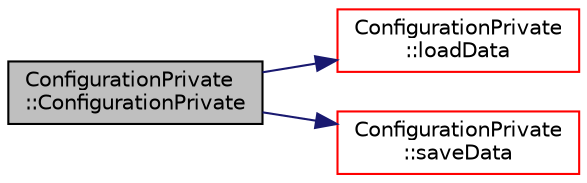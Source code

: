 digraph "ConfigurationPrivate::ConfigurationPrivate"
{
 // LATEX_PDF_SIZE
  edge [fontname="Helvetica",fontsize="10",labelfontname="Helvetica",labelfontsize="10"];
  node [fontname="Helvetica",fontsize="10",shape=record];
  rankdir="LR";
  Node1 [label="ConfigurationPrivate\l::ConfigurationPrivate",height=0.2,width=0.4,color="black", fillcolor="grey75", style="filled", fontcolor="black",tooltip=" "];
  Node1 -> Node2 [color="midnightblue",fontsize="10",style="solid",fontname="Helvetica"];
  Node2 [label="ConfigurationPrivate\l::loadData",height=0.2,width=0.4,color="red", fillcolor="white", style="filled",URL="$class_configuration_private.html#aaff69d51d30f068379aec296d49fdf7b",tooltip=" "];
  Node1 -> Node4 [color="midnightblue",fontsize="10",style="solid",fontname="Helvetica"];
  Node4 [label="ConfigurationPrivate\l::saveData",height=0.2,width=0.4,color="red", fillcolor="white", style="filled",URL="$class_configuration_private.html#a2aa2e83a245716589fadb447131d44eb",tooltip=" "];
}
